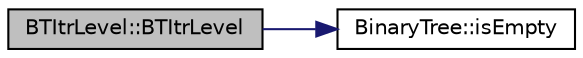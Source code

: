 digraph "BTItrLevel::BTItrLevel"
{
 // LATEX_PDF_SIZE
  edge [fontname="Helvetica",fontsize="10",labelfontname="Helvetica",labelfontsize="10"];
  node [fontname="Helvetica",fontsize="10",shape=record];
  rankdir="LR";
  Node1 [label="BTItrLevel::BTItrLevel",height=0.2,width=0.4,color="black", fillcolor="grey75", style="filled", fontcolor="black",tooltip=" "];
  Node1 -> Node2 [color="midnightblue",fontsize="10",style="solid",fontname="Helvetica"];
  Node2 [label="BinaryTree::isEmpty",height=0.2,width=0.4,color="black", fillcolor="white", style="filled",URL="$class_binary_tree.html#a0d870186995435510057e2b1312e1250",tooltip=" "];
}
